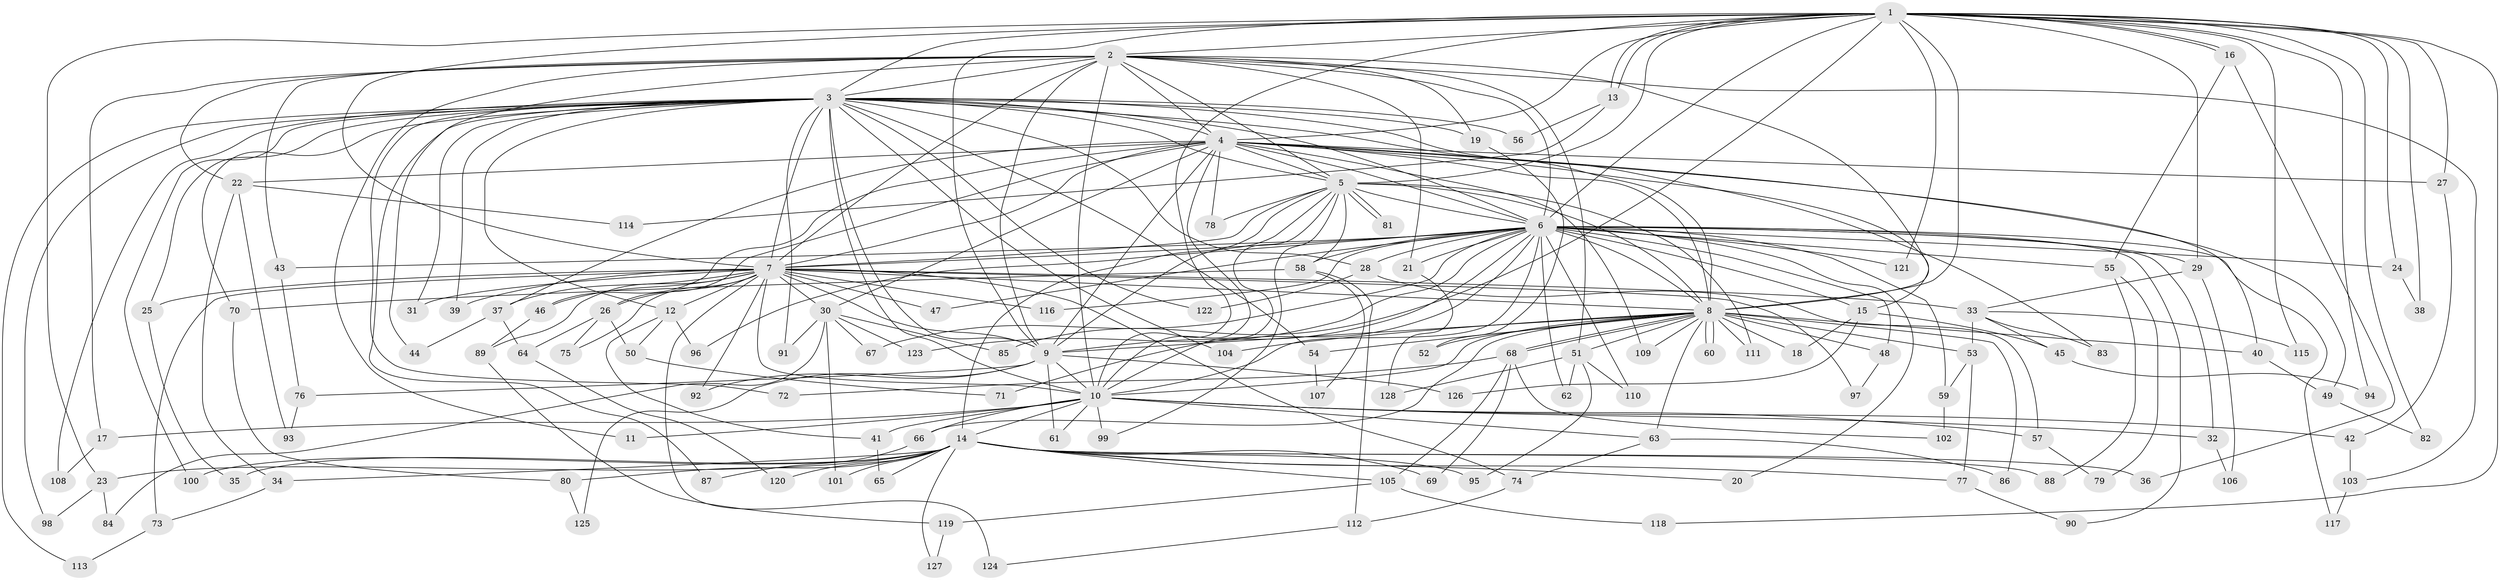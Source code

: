 // Generated by graph-tools (version 1.1) at 2025/25/03/09/25 03:25:53]
// undirected, 128 vertices, 281 edges
graph export_dot {
graph [start="1"]
  node [color=gray90,style=filled];
  1;
  2;
  3;
  4;
  5;
  6;
  7;
  8;
  9;
  10;
  11;
  12;
  13;
  14;
  15;
  16;
  17;
  18;
  19;
  20;
  21;
  22;
  23;
  24;
  25;
  26;
  27;
  28;
  29;
  30;
  31;
  32;
  33;
  34;
  35;
  36;
  37;
  38;
  39;
  40;
  41;
  42;
  43;
  44;
  45;
  46;
  47;
  48;
  49;
  50;
  51;
  52;
  53;
  54;
  55;
  56;
  57;
  58;
  59;
  60;
  61;
  62;
  63;
  64;
  65;
  66;
  67;
  68;
  69;
  70;
  71;
  72;
  73;
  74;
  75;
  76;
  77;
  78;
  79;
  80;
  81;
  82;
  83;
  84;
  85;
  86;
  87;
  88;
  89;
  90;
  91;
  92;
  93;
  94;
  95;
  96;
  97;
  98;
  99;
  100;
  101;
  102;
  103;
  104;
  105;
  106;
  107;
  108;
  109;
  110;
  111;
  112;
  113;
  114;
  115;
  116;
  117;
  118;
  119;
  120;
  121;
  122;
  123;
  124;
  125;
  126;
  127;
  128;
  1 -- 2;
  1 -- 3;
  1 -- 4;
  1 -- 5;
  1 -- 6;
  1 -- 7;
  1 -- 8;
  1 -- 9;
  1 -- 10;
  1 -- 13;
  1 -- 13;
  1 -- 16;
  1 -- 16;
  1 -- 23;
  1 -- 24;
  1 -- 27;
  1 -- 29;
  1 -- 38;
  1 -- 82;
  1 -- 85;
  1 -- 94;
  1 -- 115;
  1 -- 118;
  1 -- 121;
  2 -- 3;
  2 -- 4;
  2 -- 5;
  2 -- 6;
  2 -- 7;
  2 -- 8;
  2 -- 9;
  2 -- 10;
  2 -- 11;
  2 -- 17;
  2 -- 19;
  2 -- 21;
  2 -- 22;
  2 -- 43;
  2 -- 44;
  2 -- 51;
  2 -- 103;
  3 -- 4;
  3 -- 5;
  3 -- 6;
  3 -- 7;
  3 -- 8;
  3 -- 9;
  3 -- 10;
  3 -- 12;
  3 -- 19;
  3 -- 25;
  3 -- 28;
  3 -- 31;
  3 -- 39;
  3 -- 54;
  3 -- 56;
  3 -- 70;
  3 -- 72;
  3 -- 83;
  3 -- 87;
  3 -- 91;
  3 -- 98;
  3 -- 100;
  3 -- 104;
  3 -- 108;
  3 -- 113;
  3 -- 122;
  4 -- 5;
  4 -- 6;
  4 -- 7;
  4 -- 8;
  4 -- 9;
  4 -- 10;
  4 -- 15;
  4 -- 22;
  4 -- 26;
  4 -- 27;
  4 -- 30;
  4 -- 37;
  4 -- 40;
  4 -- 46;
  4 -- 49;
  4 -- 78;
  4 -- 109;
  5 -- 6;
  5 -- 7;
  5 -- 8;
  5 -- 9;
  5 -- 10;
  5 -- 14;
  5 -- 58;
  5 -- 78;
  5 -- 81;
  5 -- 81;
  5 -- 99;
  5 -- 111;
  6 -- 7;
  6 -- 8;
  6 -- 9;
  6 -- 10;
  6 -- 15;
  6 -- 20;
  6 -- 21;
  6 -- 24;
  6 -- 28;
  6 -- 29;
  6 -- 32;
  6 -- 43;
  6 -- 47;
  6 -- 48;
  6 -- 55;
  6 -- 58;
  6 -- 59;
  6 -- 62;
  6 -- 67;
  6 -- 71;
  6 -- 90;
  6 -- 96;
  6 -- 110;
  6 -- 116;
  6 -- 117;
  6 -- 121;
  6 -- 123;
  7 -- 8;
  7 -- 9;
  7 -- 10;
  7 -- 12;
  7 -- 25;
  7 -- 26;
  7 -- 30;
  7 -- 31;
  7 -- 33;
  7 -- 37;
  7 -- 39;
  7 -- 46;
  7 -- 47;
  7 -- 73;
  7 -- 74;
  7 -- 75;
  7 -- 89;
  7 -- 92;
  7 -- 97;
  7 -- 116;
  7 -- 124;
  8 -- 9;
  8 -- 10;
  8 -- 18;
  8 -- 40;
  8 -- 48;
  8 -- 51;
  8 -- 52;
  8 -- 53;
  8 -- 54;
  8 -- 60;
  8 -- 60;
  8 -- 63;
  8 -- 66;
  8 -- 68;
  8 -- 68;
  8 -- 86;
  8 -- 104;
  8 -- 109;
  8 -- 111;
  9 -- 10;
  9 -- 61;
  9 -- 76;
  9 -- 92;
  9 -- 125;
  9 -- 126;
  10 -- 11;
  10 -- 14;
  10 -- 17;
  10 -- 32;
  10 -- 41;
  10 -- 42;
  10 -- 57;
  10 -- 61;
  10 -- 63;
  10 -- 66;
  10 -- 99;
  12 -- 41;
  12 -- 50;
  12 -- 96;
  13 -- 56;
  13 -- 114;
  14 -- 20;
  14 -- 23;
  14 -- 34;
  14 -- 35;
  14 -- 36;
  14 -- 65;
  14 -- 69;
  14 -- 77;
  14 -- 80;
  14 -- 88;
  14 -- 95;
  14 -- 100;
  14 -- 101;
  14 -- 105;
  14 -- 120;
  14 -- 127;
  15 -- 18;
  15 -- 45;
  15 -- 126;
  16 -- 36;
  16 -- 55;
  17 -- 108;
  19 -- 52;
  21 -- 128;
  22 -- 34;
  22 -- 93;
  22 -- 114;
  23 -- 84;
  23 -- 98;
  24 -- 38;
  25 -- 35;
  26 -- 50;
  26 -- 64;
  26 -- 75;
  27 -- 42;
  28 -- 57;
  28 -- 122;
  29 -- 33;
  29 -- 106;
  30 -- 67;
  30 -- 84;
  30 -- 85;
  30 -- 91;
  30 -- 101;
  30 -- 123;
  32 -- 106;
  33 -- 45;
  33 -- 53;
  33 -- 83;
  33 -- 115;
  34 -- 73;
  37 -- 44;
  37 -- 64;
  40 -- 49;
  41 -- 65;
  42 -- 103;
  43 -- 76;
  45 -- 94;
  46 -- 89;
  48 -- 97;
  49 -- 82;
  50 -- 71;
  51 -- 62;
  51 -- 95;
  51 -- 110;
  51 -- 128;
  53 -- 59;
  53 -- 77;
  54 -- 107;
  55 -- 79;
  55 -- 88;
  57 -- 79;
  58 -- 70;
  58 -- 107;
  58 -- 112;
  59 -- 102;
  63 -- 74;
  63 -- 86;
  64 -- 120;
  66 -- 87;
  68 -- 69;
  68 -- 72;
  68 -- 102;
  68 -- 105;
  70 -- 80;
  73 -- 113;
  74 -- 112;
  76 -- 93;
  77 -- 90;
  80 -- 125;
  89 -- 119;
  103 -- 117;
  105 -- 118;
  105 -- 119;
  112 -- 124;
  119 -- 127;
}
